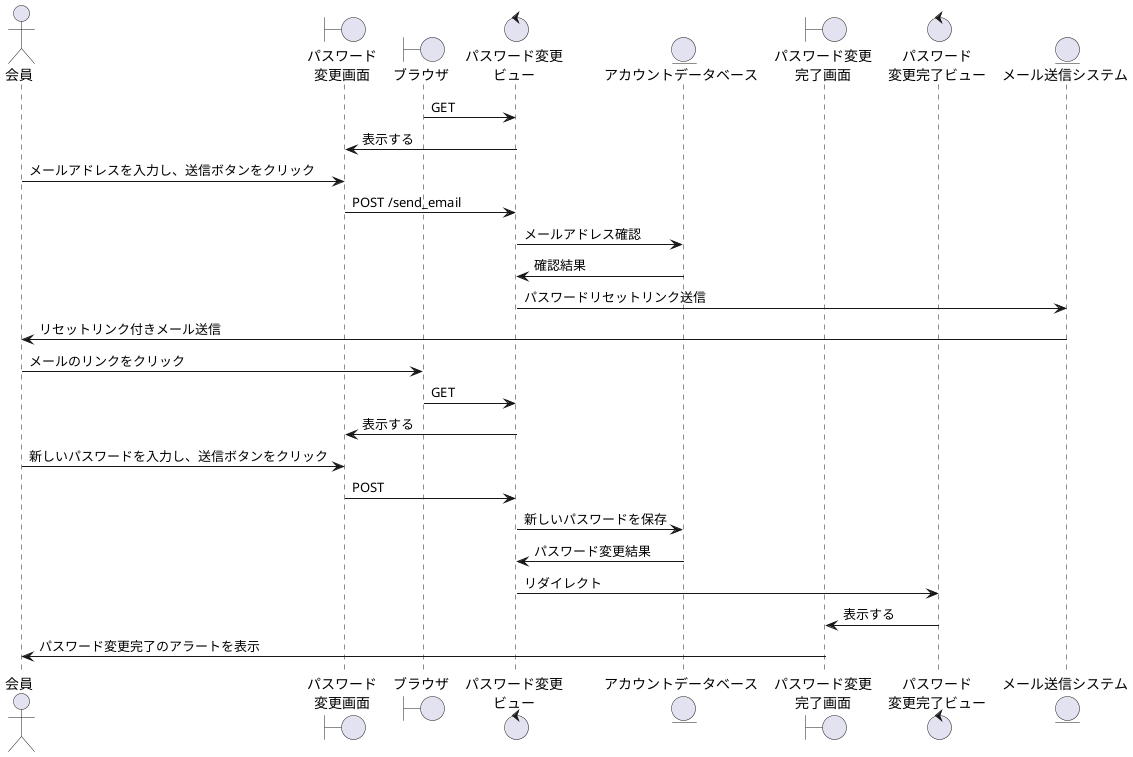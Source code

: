 ' @startuml password_change

' actor "会員" as act
' boundary "パスワード\n変更画面" as PasswordChangeScreen
' boundary "ブラウザ" as brz
' control "パスワード変更\nビュー" as PasswordChangeView
' entity "アカウントデータベース" as AccountDB
' boundary "パスワード変更\n完了画面" as PasswordChangeCompleteScreen
' control "パスワード\n変更完了ビュー" as PasswordChangeCompleteView
' entity "メール送信システム" as MailSystem

' ' ステップ1: メールアドレス入力と送信ボタンクリック
' brz -> PasswordChangeView: GET 
' PasswordChangeView -> PasswordChangeScreen: 表示する
' act -> PasswordChangeScreen: メールアドレスを入力し、送信ボタンをクリック
' PasswordChangeScreen -> PasswordChangeView: POST /send_email
' PasswordChangeView -> AccountDB: メールアドレス確認
' AccountDB -> PasswordChangeView: 確認結果
' PasswordChangeView -> MailSystem: パスワードリセットリンク送信
' MailSystem -> act: リセットリンク付きメール送信

' ' ステップ2: リセットリンクのクリック
' act -> brz: メールのリンクをクリック
' brz -> PasswordChangeView: GET 
' PasswordChangeView -> PasswordChangeScreen: 表示する
' act -> PasswordChangeScreen: 新しいパスワードを入力し、送信ボタンをクリック
' PasswordChangeScreen -> PasswordChangeView: POST 
' PasswordChangeView -> AccountDB: 新しいパスワードを保存
' AccountDB -> PasswordChangeView: パスワード変更結果
' PasswordChangeView -> PasswordChangeCompleteView: リダイレクト
' PasswordChangeCompleteView -> PasswordChangeCompleteScreen: 表示する
' PasswordChangeCompleteScreen -> act: パスワード変更完了のアラートを表示

' @enduml
